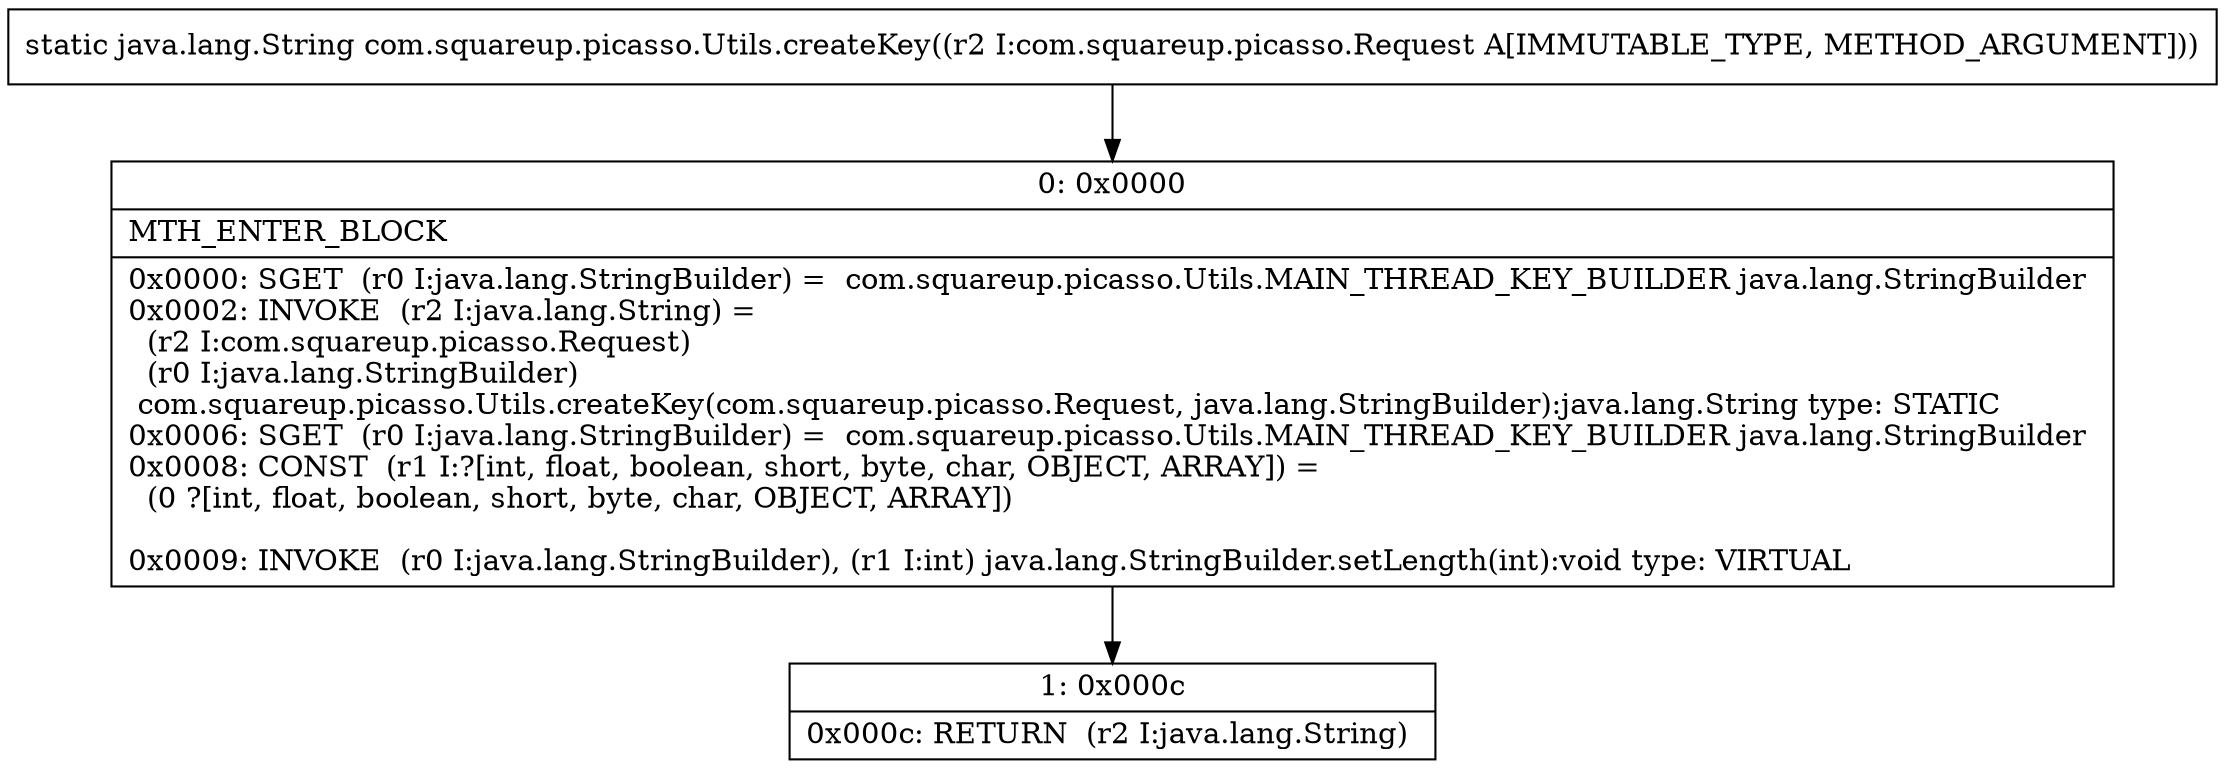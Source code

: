 digraph "CFG forcom.squareup.picasso.Utils.createKey(Lcom\/squareup\/picasso\/Request;)Ljava\/lang\/String;" {
Node_0 [shape=record,label="{0\:\ 0x0000|MTH_ENTER_BLOCK\l|0x0000: SGET  (r0 I:java.lang.StringBuilder) =  com.squareup.picasso.Utils.MAIN_THREAD_KEY_BUILDER java.lang.StringBuilder \l0x0002: INVOKE  (r2 I:java.lang.String) = \l  (r2 I:com.squareup.picasso.Request)\l  (r0 I:java.lang.StringBuilder)\l com.squareup.picasso.Utils.createKey(com.squareup.picasso.Request, java.lang.StringBuilder):java.lang.String type: STATIC \l0x0006: SGET  (r0 I:java.lang.StringBuilder) =  com.squareup.picasso.Utils.MAIN_THREAD_KEY_BUILDER java.lang.StringBuilder \l0x0008: CONST  (r1 I:?[int, float, boolean, short, byte, char, OBJECT, ARRAY]) = \l  (0 ?[int, float, boolean, short, byte, char, OBJECT, ARRAY])\l \l0x0009: INVOKE  (r0 I:java.lang.StringBuilder), (r1 I:int) java.lang.StringBuilder.setLength(int):void type: VIRTUAL \l}"];
Node_1 [shape=record,label="{1\:\ 0x000c|0x000c: RETURN  (r2 I:java.lang.String) \l}"];
MethodNode[shape=record,label="{static java.lang.String com.squareup.picasso.Utils.createKey((r2 I:com.squareup.picasso.Request A[IMMUTABLE_TYPE, METHOD_ARGUMENT])) }"];
MethodNode -> Node_0;
Node_0 -> Node_1;
}

